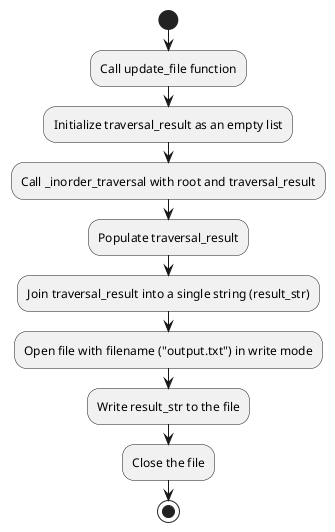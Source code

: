 @startuml
start

:Call update_file function;
:Initialize traversal_result as an empty list;

:Call _inorder_traversal with root and traversal_result;
:Populate traversal_result;

:Join traversal_result into a single string (result_str);

:Open file with filename ("output.txt") in write mode;
:Write result_str to the file;

:Close the file;
stop
@enduml
